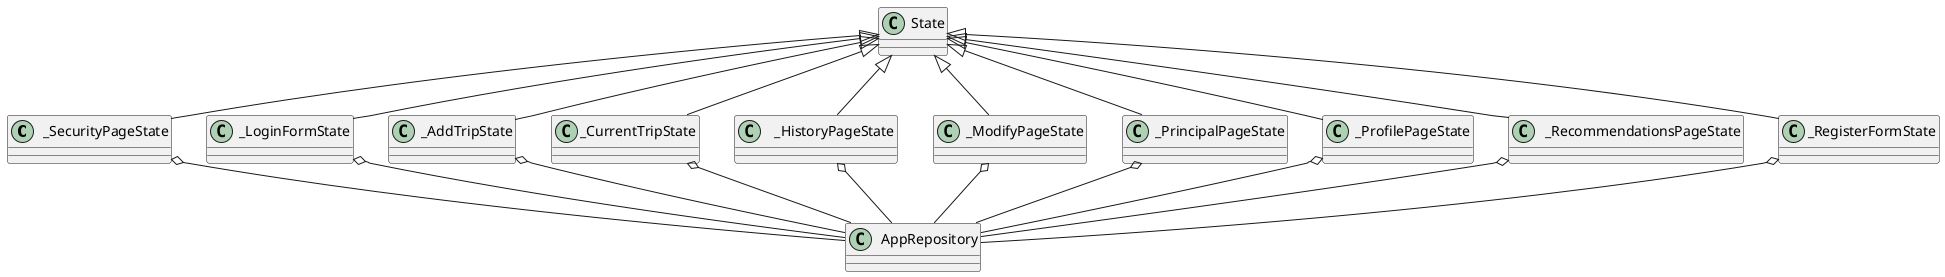 @startuml
set namespaceSeparator ::

' abstract class " apis::api_client.dart::ApiClient" {
'   +Future<List<User>> getAllUsers()
'   +Future<User> addUser()
'   +Future<List<User>> getOneUser()
'   +Future<void> updateUser()
'   +Future<List<Trip>> getAllTrips()
'   +Future<Trip> addTrip()
'   +Future<List<Trip>> getOneTripById()
'   +Future<List<Trip>> getTripsByCountry()
'   +Future<void> deleteTrip()
'   +Future<void> updateTrip()
'   +Future<List<Trip>> getTripsByJourney()
'   +Future<List<Journey>> getAllJourneys()
'   +Future<Journey> addJourney()
'   +Future<List<Journey>> getJourneysById()
'   +Future<List<Journey>> getJourneysByUserId()
'   +Future<void> deleteJouney()
'   +Future<void> updateJouney()
' }

' class " apis::api_client.dart::_ApiClient" {        
'   -Dio _dio
'   +String? baseUrl
'   +Future<List<User>> getAllUsers()
'   +Future<User> addUser()
'   +Future<List<User>> getOneUser()
'   +Future<void> updateUser()
'   +Future<List<Trip>> getAllTrips()
'   +Future<Trip> addTrip()
'   +Future<List<Trip>> getOneTripById()
'   +Future<List<Trip>> getTripsByCountry()
'   +Future<void> deleteTrip()
'   +Future<void> updateTrip()
'   +Future<List<Trip>> getTripsByJourney()
'   +Future<List<Journey>> getAllJourneys()
'   +Future<Journey> addJourney()
'   +Future<List<Journey>> getJourneysById()
'   +Future<List<Journey>> getJourneysByUserId()
'   +Future<void> deleteJouney()
'   +Future<void> updateJouney()
'   -RequestOptions _setStreamType()
' }

' " apis::api_client.dart::_ApiClient" o-- "dio::src::dio.dart::Dio"
' " apis::api_client.dart::ApiClient" <|-- " apis::api_client.dart::_ApiClient"

' class " database::local_database.dart::DBProvider" {
'   {static} +String ID
'   {static} +String NAME
'   {static} +String TABLE
'   +int id
'   {static} +DBProvider db
'   {static} -Database? _database
'   +Future<Database> database
'   -Future<Database> _initDB()
'   -Future<dynamic> _createDB()
'   +Future<dynamic> close()
'   +Future<Photo> save()
'   +Future<Photo> changePhoto()
'   +Future<List<Photo>> getPhotos()
' }

' " database::local_database.dart::DBProvider" o-- " database::local_database.dart::DBProvider"
' " database::local_database.dart::DBProvider" o-- "sqflite_common::sqlite_api.dart::Database"

' class " main.dart::MyApp" {
'   +Widget build()
' }

' " StatelessWidget" <|-- " main.dart::MyApp"

' class " models::directions.dart::Directions" {
'   +LatLngBounds bounds
'   +List<PointLatLng> polylinePoints
'   +String totalDistance
'   +String totalDuration
' }

' " models::directions.dart::Directions" o-- "google_maps_flutter_platform_interface::src::types::location.dart::LatLngBounds"

' class " models::exceptie.dart::Exceptie" {
'   {static} +Exceptie ex
'   +dynamic showAlertDialogExceptions()
' }

' " models::exceptie.dart::Exceptie" o-- " models::exceptie.dart::Exceptie"

' class " models::journey.dart::Journey" {
'   +int? id
'   +int? id_user
'   +DateTime start_date
'   +DateTime end_date
'   +Map<String, dynamic> toJson()
' }

' class " models::photo.dart::Photo" {
'   +int id
'   +String photo_name
'   +Map<String, dynamic> toMap()
'   {static} +Photo fromMap()
' }

' class " models::sizeConf.dart::SizeConfig" {
'   {static} -MediaQueryData? _mediaQueryData
'   {static} +double? screenWidth
'   {static} +double? screenHeight
'   {static} +double? blockSizeHorizontal
'   {static} +double? blockSizeVertical
'   +void init()
' }

' " models::sizeConf.dart::SizeConfig" o-- "flutter::src::widgets::media_query.dart::MediaQueryData"

' class " models::trip.dart::Trip" {
'   +int? id
'   +int? id_journey
'   +double latitude
'   +double longitude
'   +String city
'   +String country
'   +String name
'   +bool visited
'   +String toString()
'   +Map<String, dynamic> toJson()
' }

' class " models::tripDate.dart::TripDate" {
'   +int? id
'   +int? id_journey
'   +double? latitude
'   +double? longitude
'   +String? city
'   +String? country
'   +String? name
'   +bool? visited
'   +DateTime? start_date
'   +DateTime? end_date
' }

' class " models::user.dart::User" {
'   +int? id
'   +String first_name
'   +String last_name
'   +String email
'   +String? password
'   +Map<String, dynamic> toJson()
' }

' class " models::utility.dart::Utility" {
'   {static} +Image imageFromBase64String()
'   {static} +Uint8List dataFromBase64String()
'   {static} +String base64String()
' }

' class "  AppRepository" {
'   ' -ApiClient _apiRequest
'   ' +Dio dio
'   ' +Future<List<User>> getOneUser()
'   ' +Future<dynamic> addUser()
'   ' +Future<dynamic> updateUser()
'   ' +Future<Journey> addJouney()
'   ' +Future<List<Trip>> addTrips()
'   ' +Future<List<Trip>> getallTrips()
'   ' +Future<List<Trip>> getTripsByJouneyId()
'   ' +Future<dynamic> updateTrips()
'   ' +Future<dynamic> updateTrip()
'   ' +Future<dynamic> updateJouneyandTrips()
'   ' +Future<List<Journey>> getJouneysByUserId()
'   ' +Future<List<Journey>> getJouneys()
'   ' +Future<dynamic> deleteTrip()
'   ' +Future<dynamic> deleteTrips()
'   ' +Future<dynamic> deleteJourney()
'   ' +Future<dynamic> deleteJourneyandTrips()
'   ' +Future<List<Trip>> getTripsByCountry()
' }

' "  AppRepository" o-- " apis::api_client.dart::ApiClient"
' "  AppRepository" o-- "dio::src::dio.dart::Dio"

' class " repository::direction_repo.dart::DirectionsRepo" {
'   {static} +String url
'   -Dio _dio
'   +String googleApiKey
'   +Future<Directions?> getDirections()
' }

' " repository::direction_repo.dart::DirectionsRepo" o-- "dio::src::dio.dart::Dio"

' class "  SecurityPage" {
'   +User user
'   +_SecurityPageState createState()
' }


' " StatefulWidget" <|-- "  SecurityPage"

' class "  _SecurityPageState" {
'   ' +String goodInfo
'   ' +Exceptie ex
'   ' +AppRepository appRepository
'   ' -GlobalKey<FormState> _formKey
'   ' +TextEditingController old_pass
'   ' +TextEditingController new_pass
'   ' +TextEditingController new_pass2
'   ' +void initState()
'   ' +Widget build()
' }


"  _SecurityPageState" o-- "  AppRepository"
" State" <|-- "  _SecurityPageState"

' class " LoginForm" {
'   +_LoginFormState createState()
' }

' " StatefulWidget" <|-- " LoginForm"

' class " _LoginFormState" {
'   ' +User user
'   ' +AppRepository appRepository
'   ' +String goodCredentials
'   ' +bool isLoading
'   ' +TextEditingController email
'   ' +TextEditingController pass
'   ' +void initState()
'   ' +Widget build()
' }


" _LoginFormState" o-- "  AppRepository"    
" State" <|-- " _LoginFormState"

' class " AddTrip" {
'   ' +User user
'   ' +int index
'   ' +_AddTripState createState()
' }

' " StatefulWidget" <|-- " AddTrip"        

' class " _AddTripState" {
'   ' +Exceptie ex
'   ' +AppRepository appRepository
'   ' +DateTime selectedDate_to_Start
'   ' +DateTime selectedDate_to_End
'   ' +String dateText
'   ' +String googleApikey
'   ' +GoogleMapController? mapController
'   ' +CameraPosition? cameraPosition
'   ' +LatLng startLocation
'   ' +String location
'   ' +PlacesDetailsResponse detail_for_info
'   ' +bool findPlace
'   ' +double forStart
'   ' +List<Journey> journeys
'   ' +bool isLoading
'   ' +Trip trip
'   ' +List<Trip> trips
'   ' +Journey journey
'   ' +bool noInfo
'   ' +void initState()
'   ' +Future<dynamic> getData()
'   ' +Widget build()
'   ' -dynamic _selectDate()
'   ' +String details_destinations_openingHours()
'   ' +String phone_number()
'   ' +String rating()
'   ' +String buildPhotoURL()
' }


" _AddTripState" o-- "  AppRepository"

" State" <|-- " _AddTripState"

' class "   CurrentTrip" {
'   ' +User user
'   ' +Journey journey
'   ' +List<Trip> trips
'   ' +_CurrentTripState createState()
' }

' " StatefulWidget" <|-- "   CurrentTrip"
' class "_CurrentTripState" {
'   ' +bool isLoading
'   ' +AppRepository appRepository
'   ' +LatLng currentPostion
'   ' -GoogleMapController _controller
'   ' +Marker current_poz
'   ' +Marker destination
'   ' +bool firstMesage
'   ' +List<TripDate> tripdate
'   ' +bool arrivedAtDestination
'   ' +Map<int, int> order
'   ' -Timer _timer
'   ' +Trip trip
'   ' +LatLng coord
'   ' +Directions directions
'   ' +Exceptie ex
'   ' +int index
'   ' +bool readToStart
'   ' -Location _location
'   ' +LatLng finalPosition
'   ' +Timer timer
'   ' +bool stopEntering
'   ' +String mapStyle
'   ' +bool stop
'   ' +void initState()
'   ' -void _arrived()
'   ' +void userAtDestination()
'   ' +void startTimer()
'   ' +Widget build()
'   ' -void _getUserLocation()
'   ' +dynamic addRoute()
'   ' +Trip calculateNextDestination()
'   ' +dynamic calculateRoute()
'   ' +double getDistanceFromLatLonInKm()
'   ' +double deg2rad()
'   ' +void incomplete()
'   ' -Widget _popUpMenuButton()
'   ' +dynamic showAlertDialogExceptions()
'   ' -dynamic _editAlert()
'   ' +String details()
' }

"_CurrentTripState" o-- "  AppRepository"
" State" <|-- "_CurrentTripState"   

' class "   HistoryPage" {
'   ' +User user
'   ' +_HistoryPageState createState()
' }


' " StatefulWidget" <|-- "   HistoryPage"     

' class "   _HistoryPageState" {
'   ' +String dropdownValue
'   ' +bool isLoading
'   ' +Exceptie ex
'   ' +AppRepository appRepository
'   ' +List<Trip> trips
'   ' +List<Journey> journeys
'   ' +void initState()
'   ' +Future<dynamic> getData()
'   ' +List<Trip> getTripByJourney()
'   ' +Widget build()
'   ' +String visited()
'   ' +String getText()
' }


"   _HistoryPageState" o-- "  AppRepository"   
" State" <|-- "   _HistoryPageState"        

' class " ModifyPage" {
'   ' +User user
'   ' +Journey journey
'   ' +List<Trip> trips
'   ' +_ModifyPageState createState()
' }

' " StatefulWidget" <|-- " ModifyPage"       

' class " _ModifyPageState" {
'   ' +String dropdownValue
'   ' +bool isLoading
'   ' +Exceptie ex
'   ' +AppRepository appRepository
'   ' +List<Trip> deletedTrips
'   ' +List<Trip> addedTrips
'   ' +List<TripDate> tripdate
'   ' +List<Journey> journeys
'   ' -int _selectedIndex
'   ' +void initState()
'   ' +Future<dynamic> getData()
'   ' +Widget build()
'   ' -void _onItemTapped()
'   ' +String title_for_list()
'   ' +String dropdown()
'   ' +dynamic showAlertDialog()
'   ' -dynamic _selectDate()
'   ' +bool verifyDate()
' }

" _ModifyPageState" o-- "  AppRepository"     
" State" <|-- " _ModifyPageState"

' class " PrincipalPage" {
'   ' +User user
'   ' +_PrincipalPageState createState()
' }


' " StatefulWidget" <|-- " PrincipalPage"

' class " _PrincipalPageState" {
'   ' +CarouselController buttonCarouselController
'   ' +Exceptie ex
'   ' +AppRepository appRepository
'   ' +String goodCredentials
'   ' +bool isLoading
'   ' +List<Journey> journeys
'   ' +DateTime currentdate
'   ' +Journey currentJourney
'   ' +List<Trip> trips
'   ' +LatLng currentPostion
'   ' +double alt
'   ' +Placemark placemark
'   ' -int _selectedIndex
'   ' +int place
'   ' +void initState()
'   ' +Future<dynamic> getData()
'   ' +dynamic getCoordonates()
'   ' +Future<List<Trip>?> getTripsByJourney()
'   ' +Widget build()
'   ' -void _onItemTapped()
' }


" _PrincipalPageState" o-- "  AppRepository"
" State" <|-- " _PrincipalPageState"

' class " ProfilePage" {
'   ' +User user
'   ' +_ProfilePageState createState()
' }

' " StatefulWidget" <|-- " ProfilePage"

' class " _ProfilePageState" {
'   ' +Future<File> imageFile
'   ' +Image image
'   ' +DBProvider dbHelper
'   ' +Photo photo
'   ' +bool isLoading
'   ' +List<Photo> images
'   ' +String text
'   ' +bool verify
'   ' +TextEditingController first_name
'   ' +TextEditingController last_name
'   ' +TextEditingController email
'   ' +void initState()
'   ' +dynamic refreshImage()
'   ' +Widget build()
'   ' -dynamic _imgFromGallery()
'   ' +dynamic isImage()
'   ' -void _showPicker()
' }

" _ProfilePageState" o-- "  AppRepository"
" State" <|-- " _ProfilePageState"

' class "  RecommendationsPage" {
' '   +User user
' '   +_RecommendationsPageState createState()
' }

' " StatefulWidget" <|-- "  RecommendationsPage" 

' class "  _RecommendationsPageState" {
'   ' +Exceptie ex
'   ' +AppRepository appRepository
'   ' +String goodCredentials
'   ' +bool isLoading
'   ' +List<Journey> journeys
'   ' +DateTime currentdate
'   ' +Journey currentJourney
'   ' +List<Trip> trips
'   ' +List<Trip> recomm
'   ' +int index
'   ' +List<String> countries
'   ' +void initState()
'   ' +Future<dynamic> getData()
'   ' +Future<List<Trip>?> getAllTrips()
'   ' +List<String> getTripsRecom(List<int> similarity)
'   ' +List<String> getSimilarity()
'   ' +List<int> FindSimilarity()
'   ' +Future<List<Journey>?> getAllJourneys() 
'   ' +Map<int, int> getUserId()
'   ' +Widget build()
' }

    
"  _RecommendationsPageState" o-- "  AppRepository"
" State" <|-- "  _RecommendationsPageState"    

' class " RegisterForm" {
'   ' +_RegisterFormState createState()
' }

' " StatefulWidget" <|-- " RegisterForm"

' class "_RegisterFormState" {
'   ' +User user
'   ' +AppRepository appRepository
'   ' +String goodPass
'   ' -GlobalKey<FormState> _formKey
'   ' +TextEditingController first_name
'   ' +TextEditingController last_name
'   ' +TextEditingController email
'   ' +TextEditingController pass
'   ' +TextEditingController pass2
'   ' +void initState()
'   ' +Widget build()
' }
    
"_RegisterFormState" o-- "  AppRepository"
" State" <|-- "_RegisterFormState" 







@enduml